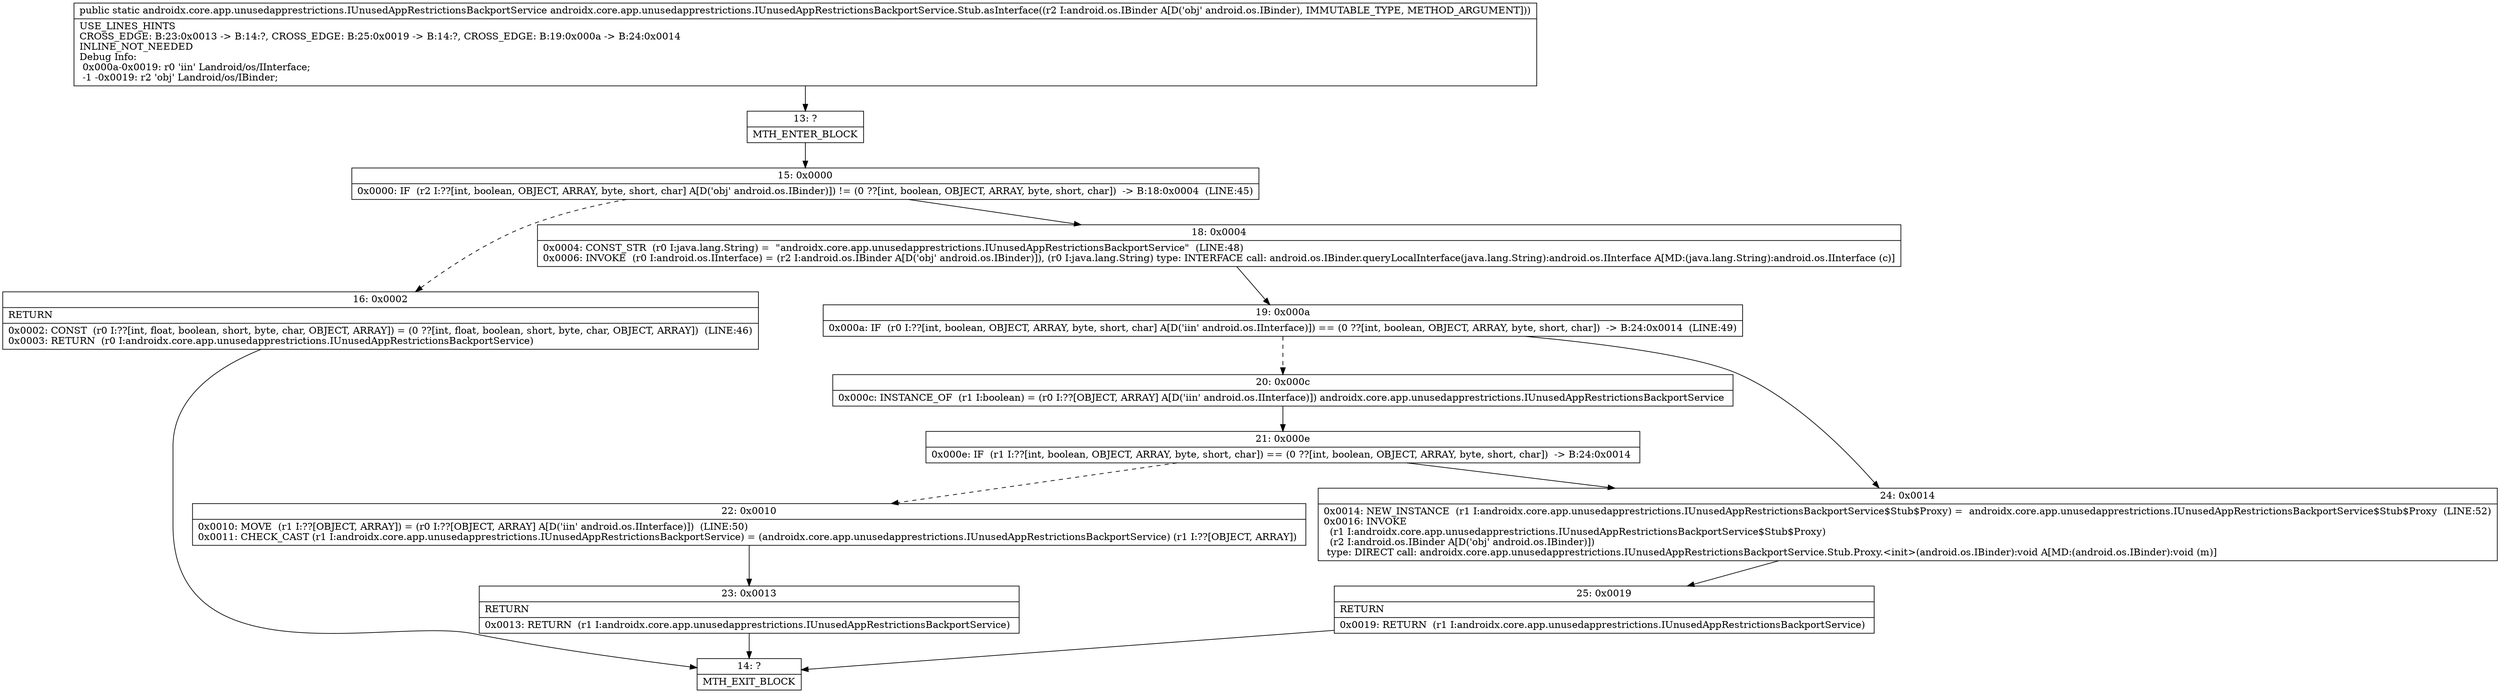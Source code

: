 digraph "CFG forandroidx.core.app.unusedapprestrictions.IUnusedAppRestrictionsBackportService.Stub.asInterface(Landroid\/os\/IBinder;)Landroidx\/core\/app\/unusedapprestrictions\/IUnusedAppRestrictionsBackportService;" {
Node_13 [shape=record,label="{13\:\ ?|MTH_ENTER_BLOCK\l}"];
Node_15 [shape=record,label="{15\:\ 0x0000|0x0000: IF  (r2 I:??[int, boolean, OBJECT, ARRAY, byte, short, char] A[D('obj' android.os.IBinder)]) != (0 ??[int, boolean, OBJECT, ARRAY, byte, short, char])  \-\> B:18:0x0004  (LINE:45)\l}"];
Node_16 [shape=record,label="{16\:\ 0x0002|RETURN\l|0x0002: CONST  (r0 I:??[int, float, boolean, short, byte, char, OBJECT, ARRAY]) = (0 ??[int, float, boolean, short, byte, char, OBJECT, ARRAY])  (LINE:46)\l0x0003: RETURN  (r0 I:androidx.core.app.unusedapprestrictions.IUnusedAppRestrictionsBackportService) \l}"];
Node_14 [shape=record,label="{14\:\ ?|MTH_EXIT_BLOCK\l}"];
Node_18 [shape=record,label="{18\:\ 0x0004|0x0004: CONST_STR  (r0 I:java.lang.String) =  \"androidx.core.app.unusedapprestrictions.IUnusedAppRestrictionsBackportService\"  (LINE:48)\l0x0006: INVOKE  (r0 I:android.os.IInterface) = (r2 I:android.os.IBinder A[D('obj' android.os.IBinder)]), (r0 I:java.lang.String) type: INTERFACE call: android.os.IBinder.queryLocalInterface(java.lang.String):android.os.IInterface A[MD:(java.lang.String):android.os.IInterface (c)]\l}"];
Node_19 [shape=record,label="{19\:\ 0x000a|0x000a: IF  (r0 I:??[int, boolean, OBJECT, ARRAY, byte, short, char] A[D('iin' android.os.IInterface)]) == (0 ??[int, boolean, OBJECT, ARRAY, byte, short, char])  \-\> B:24:0x0014  (LINE:49)\l}"];
Node_20 [shape=record,label="{20\:\ 0x000c|0x000c: INSTANCE_OF  (r1 I:boolean) = (r0 I:??[OBJECT, ARRAY] A[D('iin' android.os.IInterface)]) androidx.core.app.unusedapprestrictions.IUnusedAppRestrictionsBackportService \l}"];
Node_21 [shape=record,label="{21\:\ 0x000e|0x000e: IF  (r1 I:??[int, boolean, OBJECT, ARRAY, byte, short, char]) == (0 ??[int, boolean, OBJECT, ARRAY, byte, short, char])  \-\> B:24:0x0014 \l}"];
Node_22 [shape=record,label="{22\:\ 0x0010|0x0010: MOVE  (r1 I:??[OBJECT, ARRAY]) = (r0 I:??[OBJECT, ARRAY] A[D('iin' android.os.IInterface)])  (LINE:50)\l0x0011: CHECK_CAST (r1 I:androidx.core.app.unusedapprestrictions.IUnusedAppRestrictionsBackportService) = (androidx.core.app.unusedapprestrictions.IUnusedAppRestrictionsBackportService) (r1 I:??[OBJECT, ARRAY]) \l}"];
Node_23 [shape=record,label="{23\:\ 0x0013|RETURN\l|0x0013: RETURN  (r1 I:androidx.core.app.unusedapprestrictions.IUnusedAppRestrictionsBackportService) \l}"];
Node_24 [shape=record,label="{24\:\ 0x0014|0x0014: NEW_INSTANCE  (r1 I:androidx.core.app.unusedapprestrictions.IUnusedAppRestrictionsBackportService$Stub$Proxy) =  androidx.core.app.unusedapprestrictions.IUnusedAppRestrictionsBackportService$Stub$Proxy  (LINE:52)\l0x0016: INVOKE  \l  (r1 I:androidx.core.app.unusedapprestrictions.IUnusedAppRestrictionsBackportService$Stub$Proxy)\l  (r2 I:android.os.IBinder A[D('obj' android.os.IBinder)])\l type: DIRECT call: androidx.core.app.unusedapprestrictions.IUnusedAppRestrictionsBackportService.Stub.Proxy.\<init\>(android.os.IBinder):void A[MD:(android.os.IBinder):void (m)]\l}"];
Node_25 [shape=record,label="{25\:\ 0x0019|RETURN\l|0x0019: RETURN  (r1 I:androidx.core.app.unusedapprestrictions.IUnusedAppRestrictionsBackportService) \l}"];
MethodNode[shape=record,label="{public static androidx.core.app.unusedapprestrictions.IUnusedAppRestrictionsBackportService androidx.core.app.unusedapprestrictions.IUnusedAppRestrictionsBackportService.Stub.asInterface((r2 I:android.os.IBinder A[D('obj' android.os.IBinder), IMMUTABLE_TYPE, METHOD_ARGUMENT]))  | USE_LINES_HINTS\lCROSS_EDGE: B:23:0x0013 \-\> B:14:?, CROSS_EDGE: B:25:0x0019 \-\> B:14:?, CROSS_EDGE: B:19:0x000a \-\> B:24:0x0014\lINLINE_NOT_NEEDED\lDebug Info:\l  0x000a\-0x0019: r0 'iin' Landroid\/os\/IInterface;\l  \-1 \-0x0019: r2 'obj' Landroid\/os\/IBinder;\l}"];
MethodNode -> Node_13;Node_13 -> Node_15;
Node_15 -> Node_16[style=dashed];
Node_15 -> Node_18;
Node_16 -> Node_14;
Node_18 -> Node_19;
Node_19 -> Node_20[style=dashed];
Node_19 -> Node_24;
Node_20 -> Node_21;
Node_21 -> Node_22[style=dashed];
Node_21 -> Node_24;
Node_22 -> Node_23;
Node_23 -> Node_14;
Node_24 -> Node_25;
Node_25 -> Node_14;
}

